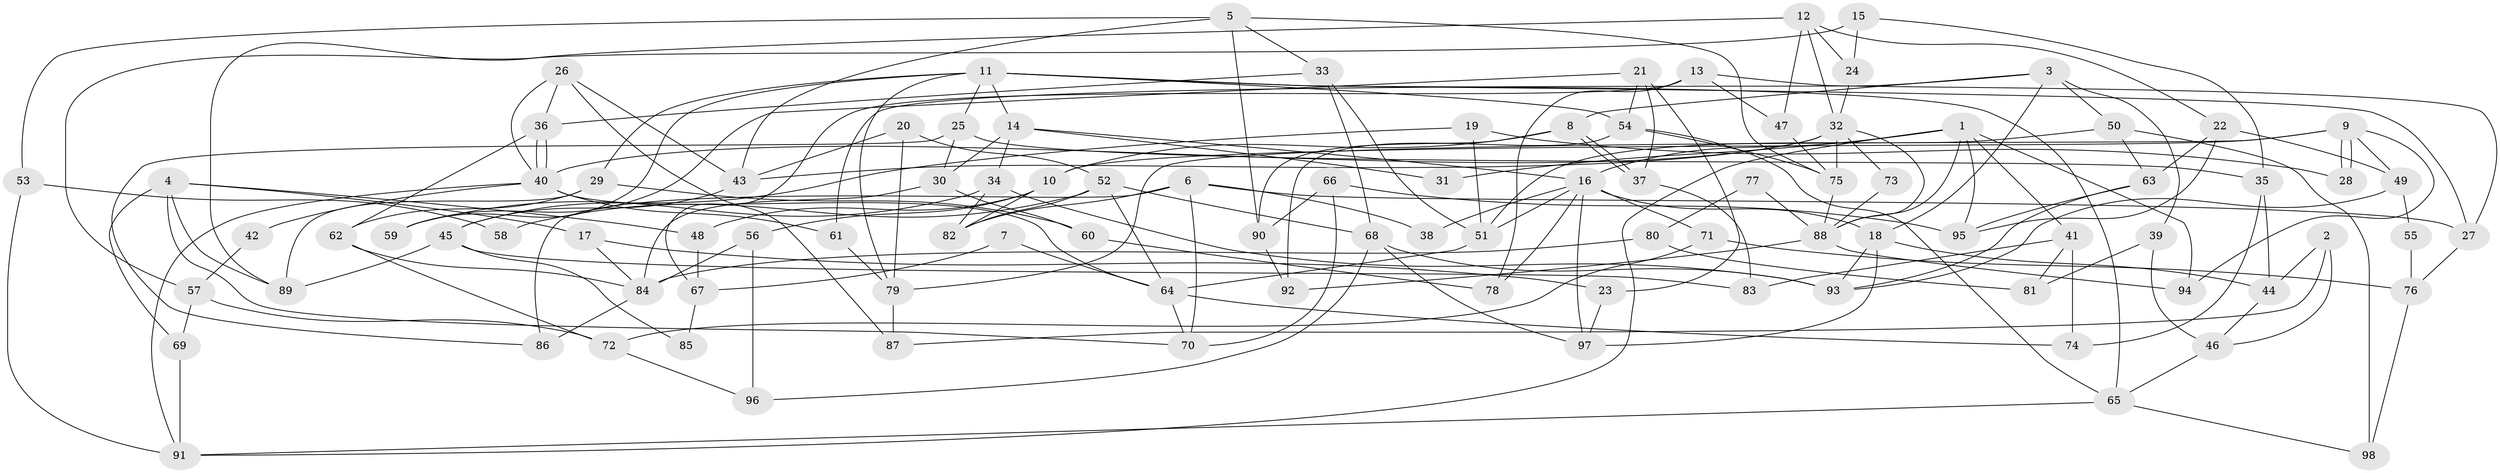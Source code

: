 // Generated by graph-tools (version 1.1) at 2025/26/03/09/25 03:26:10]
// undirected, 98 vertices, 196 edges
graph export_dot {
graph [start="1"]
  node [color=gray90,style=filled];
  1;
  2;
  3;
  4;
  5;
  6;
  7;
  8;
  9;
  10;
  11;
  12;
  13;
  14;
  15;
  16;
  17;
  18;
  19;
  20;
  21;
  22;
  23;
  24;
  25;
  26;
  27;
  28;
  29;
  30;
  31;
  32;
  33;
  34;
  35;
  36;
  37;
  38;
  39;
  40;
  41;
  42;
  43;
  44;
  45;
  46;
  47;
  48;
  49;
  50;
  51;
  52;
  53;
  54;
  55;
  56;
  57;
  58;
  59;
  60;
  61;
  62;
  63;
  64;
  65;
  66;
  67;
  68;
  69;
  70;
  71;
  72;
  73;
  74;
  75;
  76;
  77;
  78;
  79;
  80;
  81;
  82;
  83;
  84;
  85;
  86;
  87;
  88;
  89;
  90;
  91;
  92;
  93;
  94;
  95;
  96;
  97;
  98;
  1 -- 91;
  1 -- 16;
  1 -- 31;
  1 -- 41;
  1 -- 88;
  1 -- 94;
  1 -- 95;
  2 -- 44;
  2 -- 87;
  2 -- 46;
  3 -- 8;
  3 -- 61;
  3 -- 18;
  3 -- 39;
  3 -- 50;
  4 -- 89;
  4 -- 70;
  4 -- 17;
  4 -- 48;
  4 -- 69;
  5 -- 43;
  5 -- 75;
  5 -- 33;
  5 -- 53;
  5 -- 90;
  6 -- 27;
  6 -- 70;
  6 -- 38;
  6 -- 82;
  6 -- 86;
  7 -- 67;
  7 -- 64;
  8 -- 37;
  8 -- 37;
  8 -- 90;
  8 -- 10;
  9 -- 10;
  9 -- 28;
  9 -- 28;
  9 -- 49;
  9 -- 79;
  9 -- 94;
  10 -- 56;
  10 -- 48;
  10 -- 82;
  11 -- 65;
  11 -- 54;
  11 -- 14;
  11 -- 25;
  11 -- 27;
  11 -- 29;
  11 -- 59;
  11 -- 79;
  12 -- 22;
  12 -- 32;
  12 -- 24;
  12 -- 47;
  12 -- 89;
  13 -- 78;
  13 -- 47;
  13 -- 27;
  13 -- 67;
  14 -- 34;
  14 -- 16;
  14 -- 30;
  14 -- 31;
  15 -- 24;
  15 -- 57;
  15 -- 35;
  16 -- 18;
  16 -- 38;
  16 -- 51;
  16 -- 71;
  16 -- 78;
  16 -- 97;
  17 -- 23;
  17 -- 84;
  18 -- 97;
  18 -- 44;
  18 -- 93;
  19 -- 51;
  19 -- 45;
  19 -- 28;
  20 -- 52;
  20 -- 79;
  20 -- 43;
  21 -- 37;
  21 -- 59;
  21 -- 23;
  21 -- 54;
  22 -- 63;
  22 -- 95;
  22 -- 49;
  23 -- 97;
  24 -- 32;
  25 -- 30;
  25 -- 35;
  25 -- 86;
  26 -- 43;
  26 -- 40;
  26 -- 36;
  26 -- 87;
  27 -- 76;
  29 -- 62;
  29 -- 60;
  29 -- 89;
  30 -- 84;
  30 -- 60;
  32 -- 40;
  32 -- 88;
  32 -- 43;
  32 -- 73;
  32 -- 75;
  33 -- 36;
  33 -- 51;
  33 -- 68;
  34 -- 93;
  34 -- 82;
  34 -- 59;
  35 -- 44;
  35 -- 74;
  36 -- 40;
  36 -- 40;
  36 -- 62;
  37 -- 83;
  39 -- 46;
  39 -- 81;
  40 -- 64;
  40 -- 42;
  40 -- 61;
  40 -- 91;
  41 -- 74;
  41 -- 81;
  41 -- 83;
  42 -- 57;
  43 -- 45;
  44 -- 46;
  45 -- 89;
  45 -- 83;
  45 -- 85;
  46 -- 65;
  47 -- 75;
  48 -- 67;
  49 -- 55;
  49 -- 93;
  50 -- 51;
  50 -- 63;
  50 -- 98;
  51 -- 64;
  52 -- 68;
  52 -- 82;
  52 -- 58;
  52 -- 64;
  53 -- 91;
  53 -- 58;
  54 -- 75;
  54 -- 65;
  54 -- 92;
  55 -- 76;
  56 -- 96;
  56 -- 84;
  57 -- 72;
  57 -- 69;
  60 -- 78;
  61 -- 79;
  62 -- 84;
  62 -- 72;
  63 -- 93;
  63 -- 95;
  64 -- 70;
  64 -- 74;
  65 -- 91;
  65 -- 98;
  66 -- 90;
  66 -- 95;
  66 -- 70;
  67 -- 85;
  68 -- 93;
  68 -- 96;
  68 -- 97;
  69 -- 91;
  71 -- 76;
  71 -- 72;
  72 -- 96;
  73 -- 88;
  75 -- 88;
  76 -- 98;
  77 -- 88;
  77 -- 80;
  79 -- 87;
  80 -- 84;
  80 -- 81;
  84 -- 86;
  88 -- 94;
  88 -- 92;
  90 -- 92;
}
